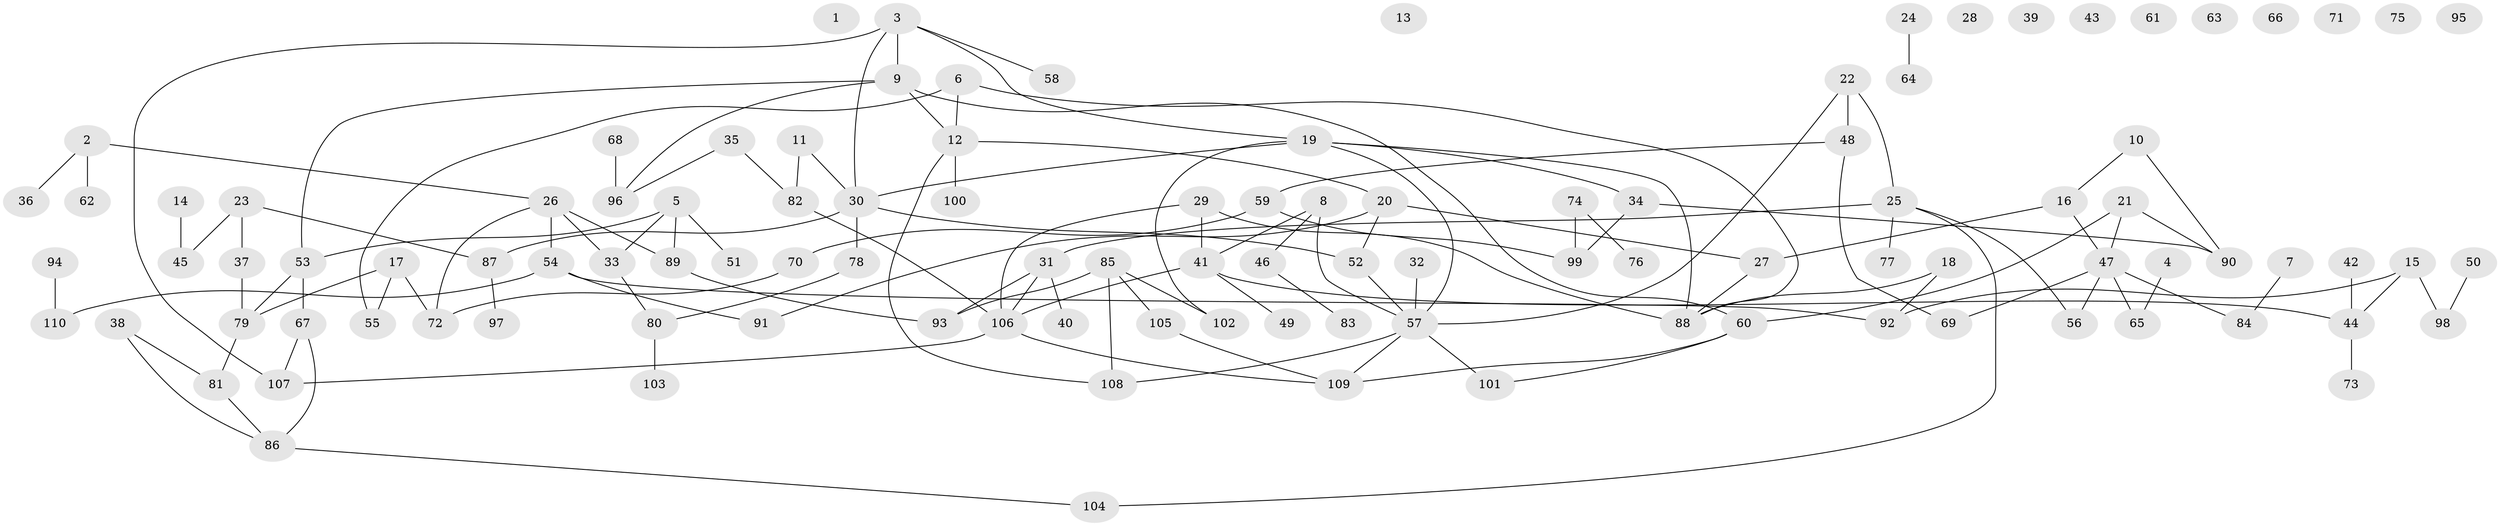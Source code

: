 // Generated by graph-tools (version 1.1) at 2025/33/03/09/25 02:33:33]
// undirected, 110 vertices, 135 edges
graph export_dot {
graph [start="1"]
  node [color=gray90,style=filled];
  1;
  2;
  3;
  4;
  5;
  6;
  7;
  8;
  9;
  10;
  11;
  12;
  13;
  14;
  15;
  16;
  17;
  18;
  19;
  20;
  21;
  22;
  23;
  24;
  25;
  26;
  27;
  28;
  29;
  30;
  31;
  32;
  33;
  34;
  35;
  36;
  37;
  38;
  39;
  40;
  41;
  42;
  43;
  44;
  45;
  46;
  47;
  48;
  49;
  50;
  51;
  52;
  53;
  54;
  55;
  56;
  57;
  58;
  59;
  60;
  61;
  62;
  63;
  64;
  65;
  66;
  67;
  68;
  69;
  70;
  71;
  72;
  73;
  74;
  75;
  76;
  77;
  78;
  79;
  80;
  81;
  82;
  83;
  84;
  85;
  86;
  87;
  88;
  89;
  90;
  91;
  92;
  93;
  94;
  95;
  96;
  97;
  98;
  99;
  100;
  101;
  102;
  103;
  104;
  105;
  106;
  107;
  108;
  109;
  110;
  2 -- 26;
  2 -- 36;
  2 -- 62;
  3 -- 9;
  3 -- 19;
  3 -- 30;
  3 -- 58;
  3 -- 107;
  4 -- 65;
  5 -- 33;
  5 -- 51;
  5 -- 53;
  5 -- 89;
  6 -- 12;
  6 -- 55;
  6 -- 88;
  7 -- 84;
  8 -- 41;
  8 -- 46;
  8 -- 57;
  9 -- 12;
  9 -- 53;
  9 -- 60;
  9 -- 96;
  10 -- 16;
  10 -- 90;
  11 -- 30;
  11 -- 82;
  12 -- 20;
  12 -- 100;
  12 -- 108;
  14 -- 45;
  15 -- 44;
  15 -- 92;
  15 -- 98;
  16 -- 27;
  16 -- 47;
  17 -- 55;
  17 -- 72;
  17 -- 79;
  18 -- 88;
  18 -- 92;
  19 -- 30;
  19 -- 34;
  19 -- 57;
  19 -- 88;
  19 -- 102;
  20 -- 27;
  20 -- 52;
  20 -- 91;
  21 -- 47;
  21 -- 60;
  21 -- 90;
  22 -- 25;
  22 -- 48;
  22 -- 57;
  23 -- 37;
  23 -- 45;
  23 -- 87;
  24 -- 64;
  25 -- 31;
  25 -- 56;
  25 -- 77;
  25 -- 104;
  26 -- 33;
  26 -- 54;
  26 -- 72;
  26 -- 89;
  27 -- 88;
  29 -- 41;
  29 -- 88;
  29 -- 106;
  30 -- 52;
  30 -- 78;
  30 -- 87;
  31 -- 40;
  31 -- 93;
  31 -- 106;
  32 -- 57;
  33 -- 80;
  34 -- 90;
  34 -- 99;
  35 -- 82;
  35 -- 96;
  37 -- 79;
  38 -- 81;
  38 -- 86;
  41 -- 44;
  41 -- 49;
  41 -- 106;
  42 -- 44;
  44 -- 73;
  46 -- 83;
  47 -- 56;
  47 -- 65;
  47 -- 69;
  47 -- 84;
  48 -- 59;
  48 -- 69;
  50 -- 98;
  52 -- 57;
  53 -- 67;
  53 -- 79;
  54 -- 91;
  54 -- 92;
  54 -- 110;
  57 -- 101;
  57 -- 108;
  57 -- 109;
  59 -- 70;
  59 -- 99;
  60 -- 101;
  60 -- 109;
  67 -- 86;
  67 -- 107;
  68 -- 96;
  70 -- 72;
  74 -- 76;
  74 -- 99;
  78 -- 80;
  79 -- 81;
  80 -- 103;
  81 -- 86;
  82 -- 106;
  85 -- 93;
  85 -- 102;
  85 -- 105;
  85 -- 108;
  86 -- 104;
  87 -- 97;
  89 -- 93;
  94 -- 110;
  105 -- 109;
  106 -- 107;
  106 -- 109;
}
